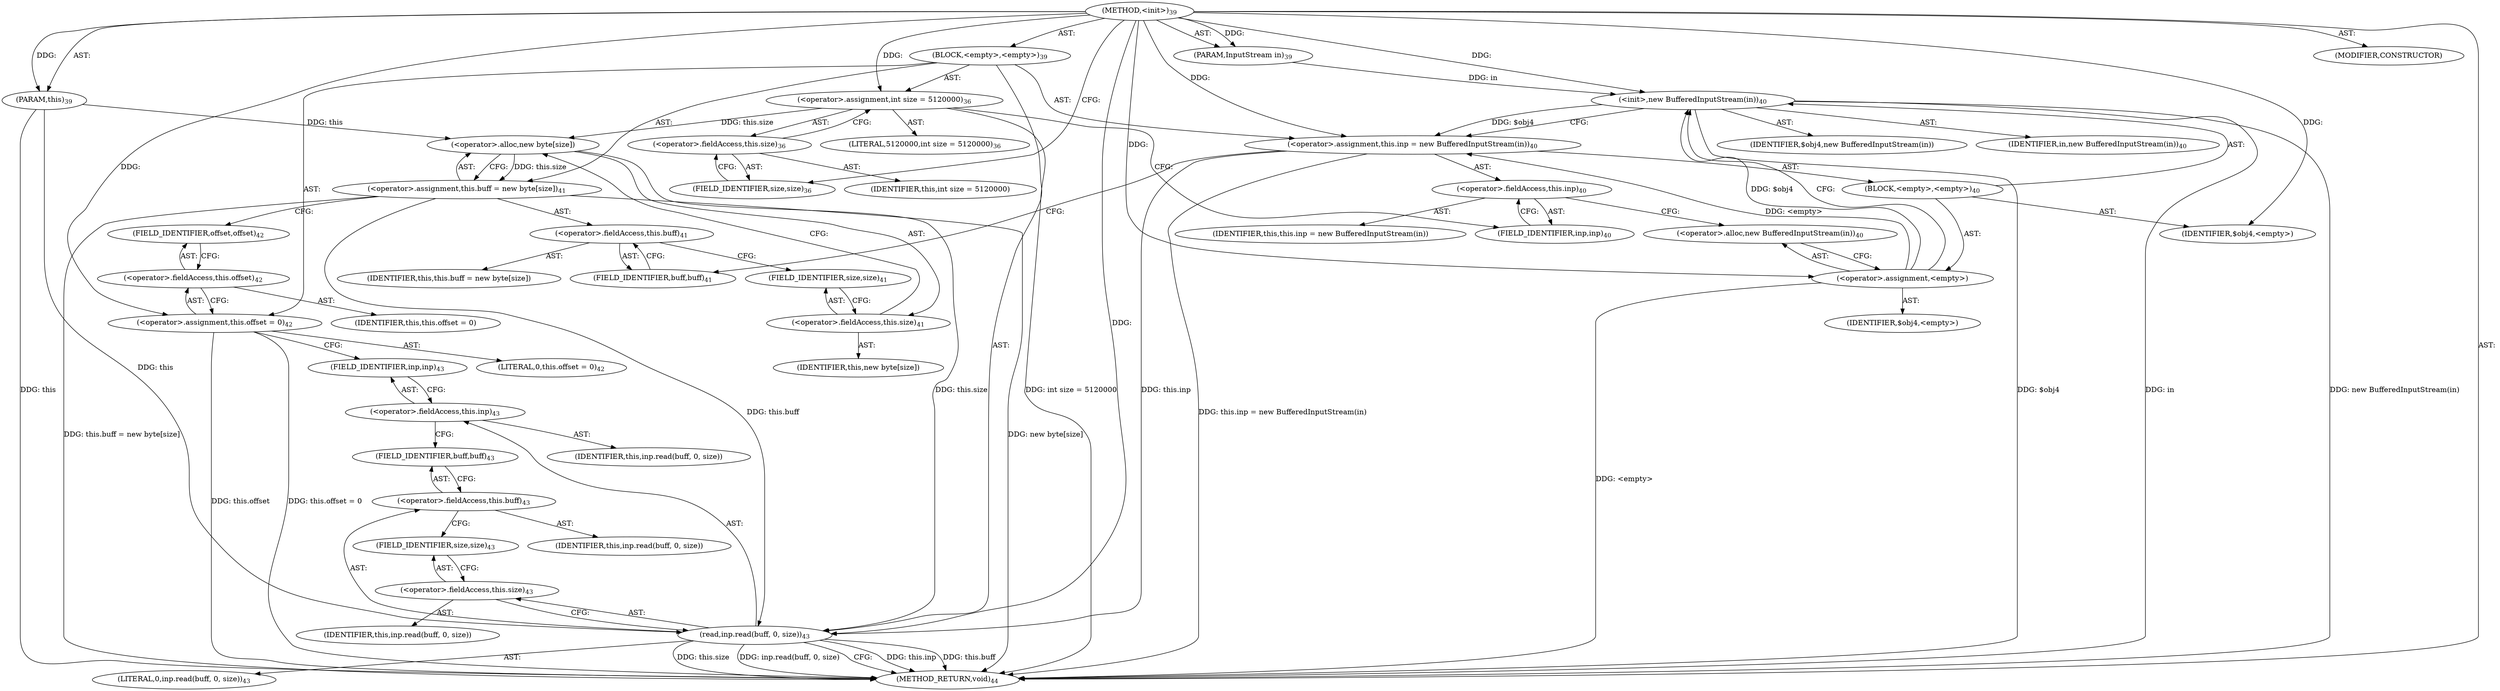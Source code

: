 digraph "&lt;init&gt;" {  
"181" [label = <(METHOD,&lt;init&gt;)<SUB>39</SUB>> ]
"182" [label = <(PARAM,this)<SUB>39</SUB>> ]
"183" [label = <(PARAM,InputStream in)<SUB>39</SUB>> ]
"184" [label = <(BLOCK,&lt;empty&gt;,&lt;empty&gt;)<SUB>39</SUB>> ]
"185" [label = <(&lt;operator&gt;.assignment,int size = 5120000)<SUB>36</SUB>> ]
"186" [label = <(&lt;operator&gt;.fieldAccess,this.size)<SUB>36</SUB>> ]
"187" [label = <(IDENTIFIER,this,int size = 5120000)> ]
"188" [label = <(FIELD_IDENTIFIER,size,size)<SUB>36</SUB>> ]
"189" [label = <(LITERAL,5120000,int size = 5120000)<SUB>36</SUB>> ]
"190" [label = <(&lt;operator&gt;.assignment,this.inp = new BufferedInputStream(in))<SUB>40</SUB>> ]
"191" [label = <(&lt;operator&gt;.fieldAccess,this.inp)<SUB>40</SUB>> ]
"192" [label = <(IDENTIFIER,this,this.inp = new BufferedInputStream(in))> ]
"193" [label = <(FIELD_IDENTIFIER,inp,inp)<SUB>40</SUB>> ]
"194" [label = <(BLOCK,&lt;empty&gt;,&lt;empty&gt;)<SUB>40</SUB>> ]
"195" [label = <(&lt;operator&gt;.assignment,&lt;empty&gt;)> ]
"196" [label = <(IDENTIFIER,$obj4,&lt;empty&gt;)> ]
"197" [label = <(&lt;operator&gt;.alloc,new BufferedInputStream(in))<SUB>40</SUB>> ]
"198" [label = <(&lt;init&gt;,new BufferedInputStream(in))<SUB>40</SUB>> ]
"199" [label = <(IDENTIFIER,$obj4,new BufferedInputStream(in))> ]
"200" [label = <(IDENTIFIER,in,new BufferedInputStream(in))<SUB>40</SUB>> ]
"201" [label = <(IDENTIFIER,$obj4,&lt;empty&gt;)> ]
"202" [label = <(&lt;operator&gt;.assignment,this.buff = new byte[size])<SUB>41</SUB>> ]
"203" [label = <(&lt;operator&gt;.fieldAccess,this.buff)<SUB>41</SUB>> ]
"204" [label = <(IDENTIFIER,this,this.buff = new byte[size])> ]
"205" [label = <(FIELD_IDENTIFIER,buff,buff)<SUB>41</SUB>> ]
"206" [label = <(&lt;operator&gt;.alloc,new byte[size])> ]
"207" [label = <(&lt;operator&gt;.fieldAccess,this.size)<SUB>41</SUB>> ]
"208" [label = <(IDENTIFIER,this,new byte[size])> ]
"209" [label = <(FIELD_IDENTIFIER,size,size)<SUB>41</SUB>> ]
"210" [label = <(&lt;operator&gt;.assignment,this.offset = 0)<SUB>42</SUB>> ]
"211" [label = <(&lt;operator&gt;.fieldAccess,this.offset)<SUB>42</SUB>> ]
"212" [label = <(IDENTIFIER,this,this.offset = 0)> ]
"213" [label = <(FIELD_IDENTIFIER,offset,offset)<SUB>42</SUB>> ]
"214" [label = <(LITERAL,0,this.offset = 0)<SUB>42</SUB>> ]
"215" [label = <(read,inp.read(buff, 0, size))<SUB>43</SUB>> ]
"216" [label = <(&lt;operator&gt;.fieldAccess,this.inp)<SUB>43</SUB>> ]
"217" [label = <(IDENTIFIER,this,inp.read(buff, 0, size))> ]
"218" [label = <(FIELD_IDENTIFIER,inp,inp)<SUB>43</SUB>> ]
"219" [label = <(&lt;operator&gt;.fieldAccess,this.buff)<SUB>43</SUB>> ]
"220" [label = <(IDENTIFIER,this,inp.read(buff, 0, size))> ]
"221" [label = <(FIELD_IDENTIFIER,buff,buff)<SUB>43</SUB>> ]
"222" [label = <(LITERAL,0,inp.read(buff, 0, size))<SUB>43</SUB>> ]
"223" [label = <(&lt;operator&gt;.fieldAccess,this.size)<SUB>43</SUB>> ]
"224" [label = <(IDENTIFIER,this,inp.read(buff, 0, size))> ]
"225" [label = <(FIELD_IDENTIFIER,size,size)<SUB>43</SUB>> ]
"226" [label = <(MODIFIER,CONSTRUCTOR)> ]
"227" [label = <(METHOD_RETURN,void)<SUB>44</SUB>> ]
  "181" -> "182"  [ label = "AST: "] 
  "181" -> "183"  [ label = "AST: "] 
  "181" -> "184"  [ label = "AST: "] 
  "181" -> "226"  [ label = "AST: "] 
  "181" -> "227"  [ label = "AST: "] 
  "184" -> "185"  [ label = "AST: "] 
  "184" -> "190"  [ label = "AST: "] 
  "184" -> "202"  [ label = "AST: "] 
  "184" -> "210"  [ label = "AST: "] 
  "184" -> "215"  [ label = "AST: "] 
  "185" -> "186"  [ label = "AST: "] 
  "185" -> "189"  [ label = "AST: "] 
  "186" -> "187"  [ label = "AST: "] 
  "186" -> "188"  [ label = "AST: "] 
  "190" -> "191"  [ label = "AST: "] 
  "190" -> "194"  [ label = "AST: "] 
  "191" -> "192"  [ label = "AST: "] 
  "191" -> "193"  [ label = "AST: "] 
  "194" -> "195"  [ label = "AST: "] 
  "194" -> "198"  [ label = "AST: "] 
  "194" -> "201"  [ label = "AST: "] 
  "195" -> "196"  [ label = "AST: "] 
  "195" -> "197"  [ label = "AST: "] 
  "198" -> "199"  [ label = "AST: "] 
  "198" -> "200"  [ label = "AST: "] 
  "202" -> "203"  [ label = "AST: "] 
  "202" -> "206"  [ label = "AST: "] 
  "203" -> "204"  [ label = "AST: "] 
  "203" -> "205"  [ label = "AST: "] 
  "206" -> "207"  [ label = "AST: "] 
  "207" -> "208"  [ label = "AST: "] 
  "207" -> "209"  [ label = "AST: "] 
  "210" -> "211"  [ label = "AST: "] 
  "210" -> "214"  [ label = "AST: "] 
  "211" -> "212"  [ label = "AST: "] 
  "211" -> "213"  [ label = "AST: "] 
  "215" -> "216"  [ label = "AST: "] 
  "215" -> "219"  [ label = "AST: "] 
  "215" -> "222"  [ label = "AST: "] 
  "215" -> "223"  [ label = "AST: "] 
  "216" -> "217"  [ label = "AST: "] 
  "216" -> "218"  [ label = "AST: "] 
  "219" -> "220"  [ label = "AST: "] 
  "219" -> "221"  [ label = "AST: "] 
  "223" -> "224"  [ label = "AST: "] 
  "223" -> "225"  [ label = "AST: "] 
  "185" -> "193"  [ label = "CFG: "] 
  "190" -> "205"  [ label = "CFG: "] 
  "202" -> "213"  [ label = "CFG: "] 
  "210" -> "218"  [ label = "CFG: "] 
  "215" -> "227"  [ label = "CFG: "] 
  "186" -> "185"  [ label = "CFG: "] 
  "191" -> "197"  [ label = "CFG: "] 
  "203" -> "209"  [ label = "CFG: "] 
  "206" -> "202"  [ label = "CFG: "] 
  "211" -> "210"  [ label = "CFG: "] 
  "216" -> "221"  [ label = "CFG: "] 
  "219" -> "225"  [ label = "CFG: "] 
  "223" -> "215"  [ label = "CFG: "] 
  "188" -> "186"  [ label = "CFG: "] 
  "193" -> "191"  [ label = "CFG: "] 
  "195" -> "198"  [ label = "CFG: "] 
  "198" -> "190"  [ label = "CFG: "] 
  "205" -> "203"  [ label = "CFG: "] 
  "207" -> "206"  [ label = "CFG: "] 
  "213" -> "211"  [ label = "CFG: "] 
  "218" -> "216"  [ label = "CFG: "] 
  "221" -> "219"  [ label = "CFG: "] 
  "225" -> "223"  [ label = "CFG: "] 
  "197" -> "195"  [ label = "CFG: "] 
  "209" -> "207"  [ label = "CFG: "] 
  "181" -> "188"  [ label = "CFG: "] 
  "182" -> "227"  [ label = "DDG: this"] 
  "185" -> "227"  [ label = "DDG: int size = 5120000"] 
  "195" -> "227"  [ label = "DDG: &lt;empty&gt;"] 
  "198" -> "227"  [ label = "DDG: $obj4"] 
  "198" -> "227"  [ label = "DDG: in"] 
  "198" -> "227"  [ label = "DDG: new BufferedInputStream(in)"] 
  "190" -> "227"  [ label = "DDG: this.inp = new BufferedInputStream(in)"] 
  "202" -> "227"  [ label = "DDG: new byte[size]"] 
  "202" -> "227"  [ label = "DDG: this.buff = new byte[size]"] 
  "210" -> "227"  [ label = "DDG: this.offset"] 
  "210" -> "227"  [ label = "DDG: this.offset = 0"] 
  "215" -> "227"  [ label = "DDG: this.inp"] 
  "215" -> "227"  [ label = "DDG: this.buff"] 
  "215" -> "227"  [ label = "DDG: this.size"] 
  "215" -> "227"  [ label = "DDG: inp.read(buff, 0, size)"] 
  "181" -> "182"  [ label = "DDG: "] 
  "181" -> "183"  [ label = "DDG: "] 
  "181" -> "185"  [ label = "DDG: "] 
  "195" -> "190"  [ label = "DDG: &lt;empty&gt;"] 
  "198" -> "190"  [ label = "DDG: $obj4"] 
  "181" -> "190"  [ label = "DDG: "] 
  "206" -> "202"  [ label = "DDG: this.size"] 
  "181" -> "210"  [ label = "DDG: "] 
  "182" -> "215"  [ label = "DDG: this"] 
  "190" -> "215"  [ label = "DDG: this.inp"] 
  "202" -> "215"  [ label = "DDG: this.buff"] 
  "181" -> "215"  [ label = "DDG: "] 
  "206" -> "215"  [ label = "DDG: this.size"] 
  "181" -> "195"  [ label = "DDG: "] 
  "181" -> "201"  [ label = "DDG: "] 
  "182" -> "206"  [ label = "DDG: this"] 
  "185" -> "206"  [ label = "DDG: this.size"] 
  "195" -> "198"  [ label = "DDG: $obj4"] 
  "181" -> "198"  [ label = "DDG: "] 
  "183" -> "198"  [ label = "DDG: in"] 
}
